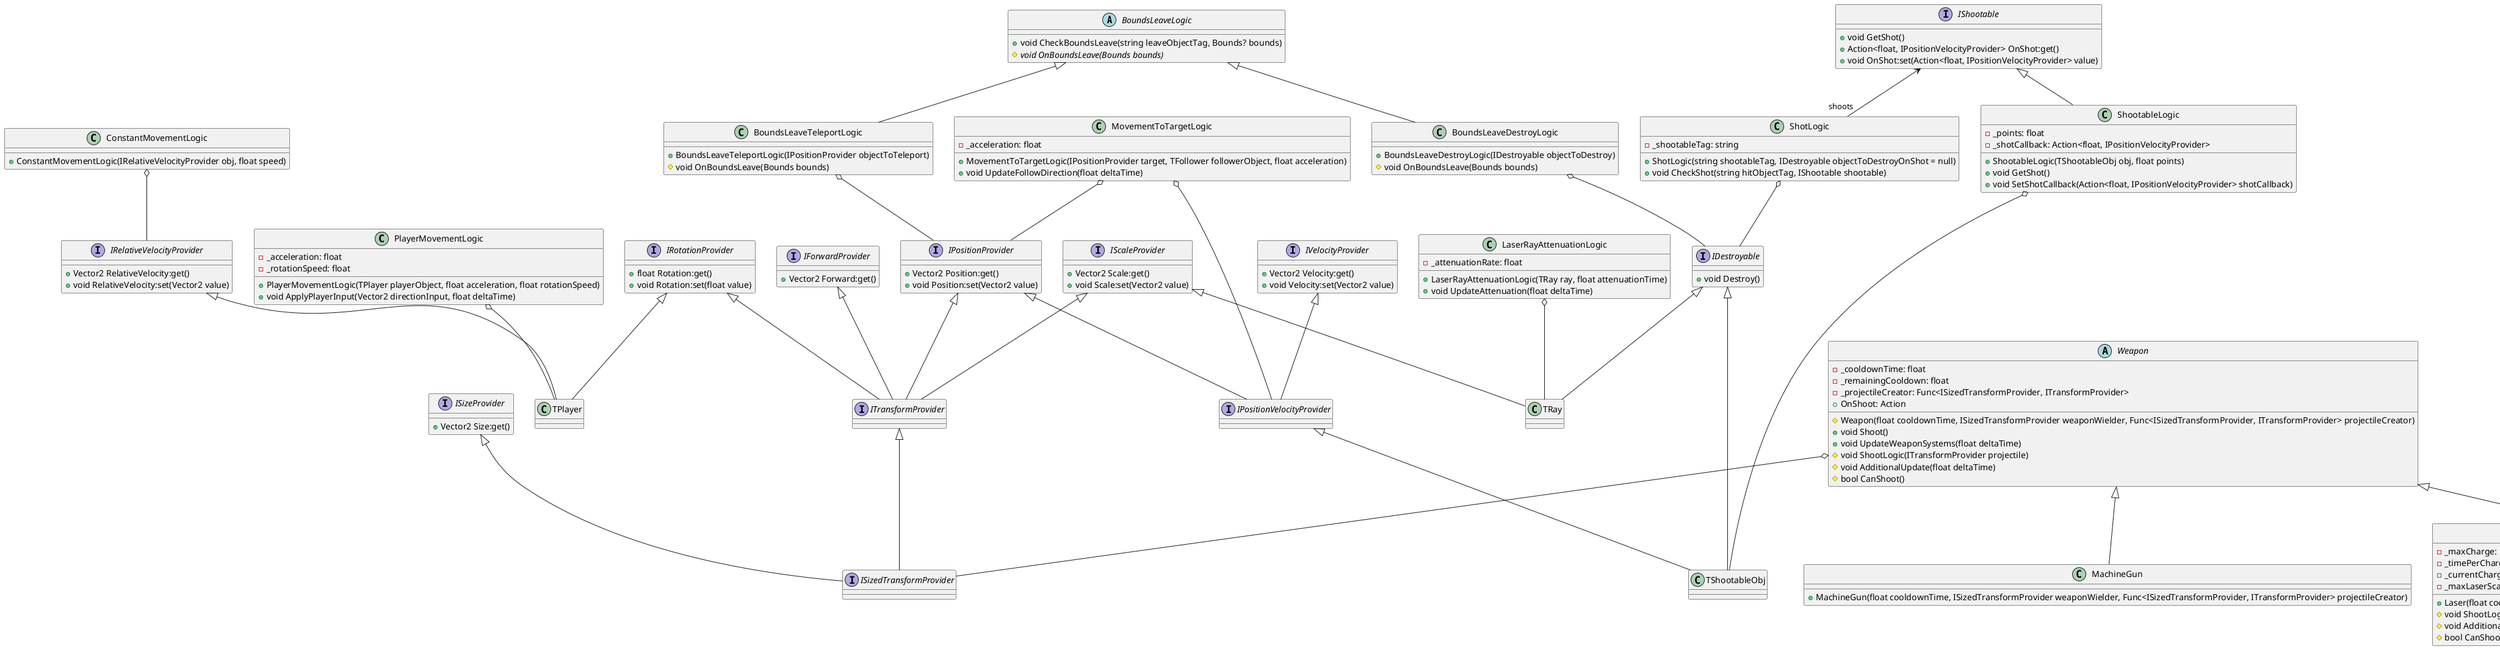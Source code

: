 ﻿@startuml
'https://plantuml.com/class-diagram

abstract class BoundsLeaveLogic {
    + void CheckBoundsLeave(string leaveObjectTag, Bounds? bounds)
    {abstract} # void OnBoundsLeave(Bounds bounds)
}

class BoundsLeaveTeleportLogic {
    + BoundsLeaveTeleportLogic(IPositionProvider objectToTeleport)
    # void OnBoundsLeave(Bounds bounds)
}

class BoundsLeaveDestroyLogic {
    + BoundsLeaveDestroyLogic(IDestroyable objectToDestroy)
    # void OnBoundsLeave(Bounds bounds)
}

interface IPositionProvider {
    + Vector2 Position:get()
    + void Position:set(Vector2 value)
}

interface IRotationProvider {
    + float Rotation:get()
    + void Rotation:set(float value)
}

interface IForwardProvider {
    + Vector2 Forward:get()
}

interface IDestroyable {
    + void Destroy() 
}

interface IVelocityProvider {
    + Vector2 Velocity:get()
    + void Velocity:set(Vector2 value)
}

interface IRelativeVelocityProvider {
    + Vector2 RelativeVelocity:get()
    + void RelativeVelocity:set(Vector2 value)
}

interface IScaleProvider {
    + Vector2 Scale:get()
    + void Scale:set(Vector2 value)
}

interface ITransformProvider
IPositionProvider <|-- ITransformProvider
IRotationProvider <|-- ITransformProvider
IScaleProvider <|-- ITransformProvider
IForwardProvider <|-- ITransformProvider

interface ISizeProvider {
    + Vector2 Size:get()
}

interface ISizedTransformProvider
ITransformProvider <|-- ISizedTransformProvider
ISizeProvider <|-- ISizedTransformProvider

class PlayerMovementLogic {
    - _acceleration: float
    - _rotationSpeed: float
    + PlayerMovementLogic(TPlayer playerObject, float acceleration, float rotationSpeed)
    + void ApplyPlayerInput(Vector2 directionInput, float deltaTime)
}
PlayerMovementLogic o-- TPlayer
IRelativeVelocityProvider <|-- TPlayer
IRotationProvider <|-- TPlayer

class ConstantMovementLogic {
    + ConstantMovementLogic(IRelativeVelocityProvider obj, float speed)
}
ConstantMovementLogic o-- IRelativeVelocityProvider

class MovementToTargetLogic {
    - _acceleration: float
    + MovementToTargetLogic(IPositionProvider target, TFollower followerObject, float acceleration)
    + void UpdateFollowDirection(float deltaTime)
}
MovementToTargetLogic o-- IPositionProvider
MovementToTargetLogic o-- IPositionVelocityProvider

BoundsLeaveLogic <|-- BoundsLeaveTeleportLogic
BoundsLeaveTeleportLogic o-- IPositionProvider
BoundsLeaveLogic <|-- BoundsLeaveDestroyLogic
BoundsLeaveDestroyLogic o-- IDestroyable

interface IPositionVelocityProvider
IPositionProvider <|-- IPositionVelocityProvider
IVelocityProvider <|-- IPositionVelocityProvider

interface IShootable {
    + void GetShot()
    + Action<float, IPositionVelocityProvider> OnShot:get()
    + void OnShot:set(Action<float, IPositionVelocityProvider> value)
}
class ShootableLogic {
    - _points: float
    - _shotCallback: Action<float, IPositionVelocityProvider>
    + ShootableLogic(TShootableObj obj, float points)
    + void GetShot()
    + void SetShotCallback(Action<float, IPositionVelocityProvider> shotCallback)
}
class ShotLogic {
    - _shootableTag: string
    + ShotLogic(string shootableTag, IDestroyable objectToDestroyOnShot = null)
    + void CheckShot(string hitObjectTag, IShootable shootable)
}

class TShootableObj
IPositionVelocityProvider <|-- TShootableObj
IDestroyable <|-- TShootableObj

ShootableLogic o-- TShootableObj
IShootable <|-- ShootableLogic
IShootable <-- "shoots" ShotLogic
ShotLogic o-- IDestroyable

abstract class Weapon {
    - _cooldownTime: float
    - _remainingCooldown: float
    - _projectileCreator: Func<ISizedTransformProvider, ITransformProvider>
    + OnShoot: Action
    # Weapon(float cooldownTime, ISizedTransformProvider weaponWielder, Func<ISizedTransformProvider, ITransformProvider> projectileCreator)
    + void Shoot()
    + void UpdateWeaponSystems(float deltaTime)
    # void ShootLogic(ITransformProvider projectile)
    # void AdditionalUpdate(float deltaTime)
    # bool CanShoot()
}

class MachineGun {
    + MachineGun(float cooldownTime, ISizedTransformProvider weaponWielder, Func<ISizedTransformProvider, ITransformProvider> projectileCreator)
}

class Laser {
    - _maxCharge: int
    - _timePerCharge: float
    - _currentCharge: float
    - _maxLaserScale: float
    + Laser(float cooldownTime, ISizedTransformProvider weaponWielder, Func<ISizedTransformProvider, ITransformProvider> projectileCreator, int maxCharge, float timePerCharge, float maxLaserScale)
    # void ShootLogic(ITransformProvider projectile)
    # void AdditionalUpdate(float deltaTime)
    # bool CanShoot()
}

Weapon o-- ISizedTransformProvider
Weapon <|-- MachineGun
Weapon <|-- Laser

class LaserRayAttenuationLogic {
    - _attenuationRate: float
    + LaserRayAttenuationLogic(TRay ray, float attenuationTime)
    + void UpdateAttenuation(float deltaTime)
}

LaserRayAttenuationLogic o-- TRay
IScaleProvider <|-- TRay
IDestroyable <|-- TRay

@enduml